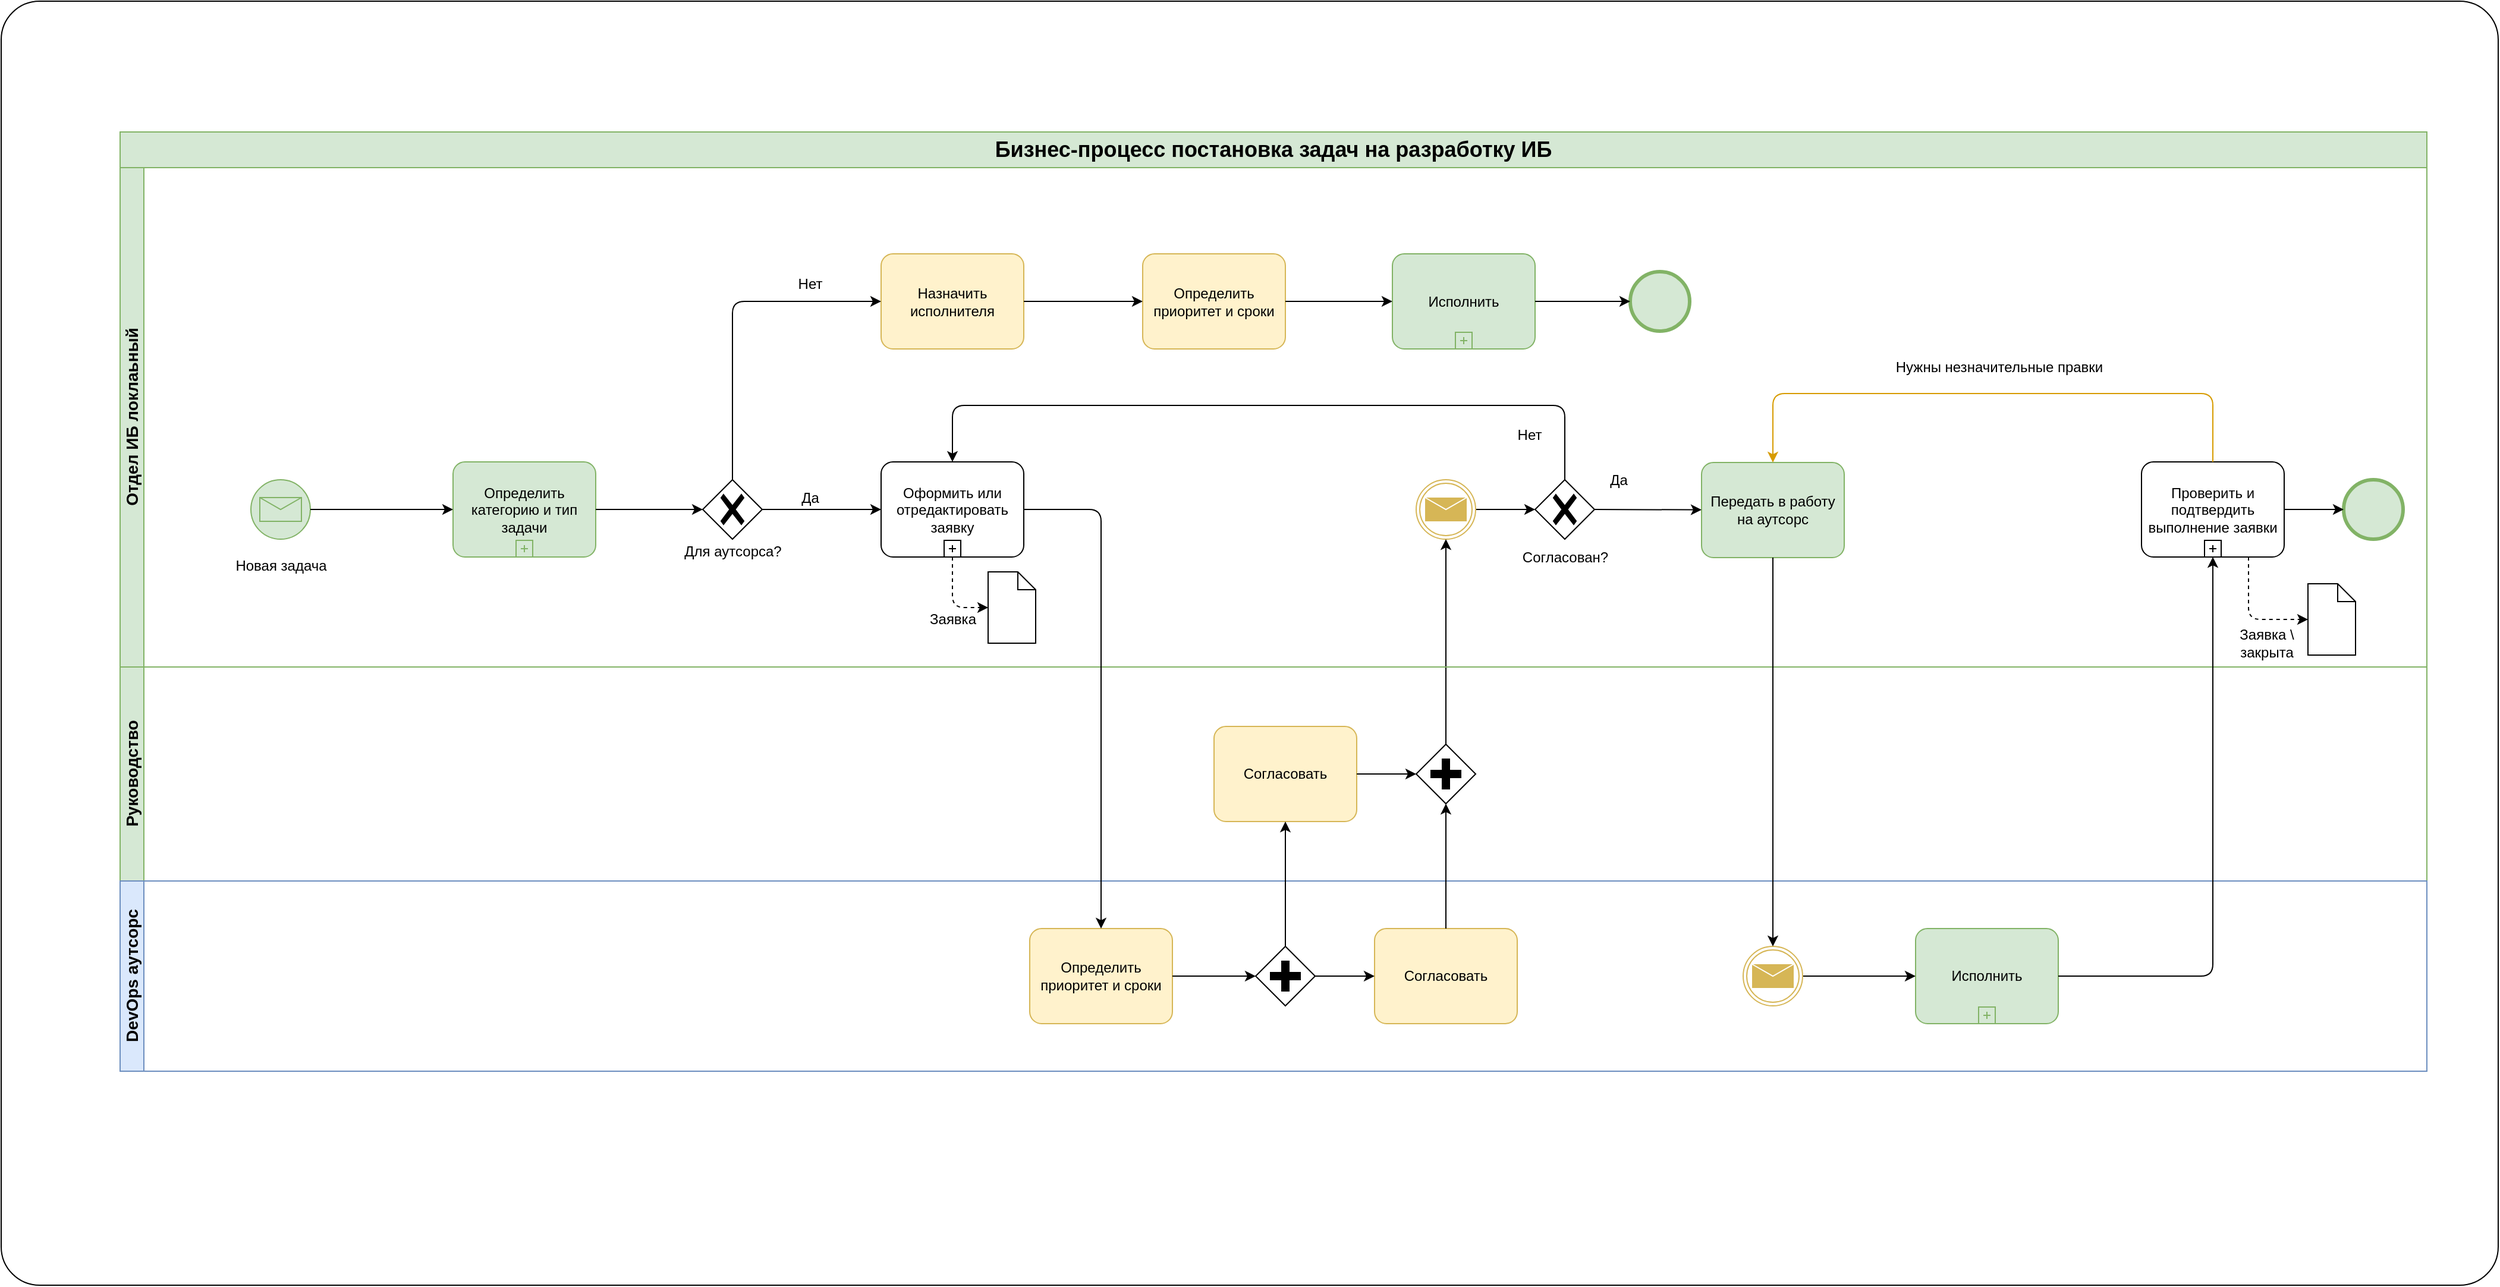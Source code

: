 <mxfile>
    <diagram id="2zi_XIBdXKynh7ebaMAH" name="Страница 1">
        <mxGraphModel dx="2498" dy="2367" grid="1" gridSize="10" guides="1" tooltips="1" connect="1" arrows="1" fold="1" page="1" pageScale="1" pageWidth="827" pageHeight="1169" math="0" shadow="0">
            <root>
                <mxCell id="0"/>
                <mxCell id="1" parent="0"/>
                <mxCell id="37" value="" style="rounded=1;whiteSpace=wrap;html=1;arcSize=3;" parent="1" vertex="1">
                    <mxGeometry x="-110" y="-120" width="2100" height="1080" as="geometry"/>
                </mxCell>
                <mxCell id="18" value="&lt;font style=&quot;font-size: 18px;&quot;&gt;Бизнес-процесс постановка задач на разработку ИБ&lt;/font&gt;" style="swimlane;html=1;childLayout=stackLayout;resizeParent=1;resizeParentMax=0;horizontal=1;startSize=30;horizontalStack=0;whiteSpace=wrap;fillStyle=auto;fillColor=#d5e8d4;strokeColor=#82b366;" parent="1" vertex="1">
                    <mxGeometry x="-10" y="-10" width="1940" height="790" as="geometry">
                        <mxRectangle x="100" y="560" width="60" height="30" as="alternateBounds"/>
                    </mxGeometry>
                </mxCell>
                <mxCell id="19" value="&lt;font style=&quot;font-size: 14px;&quot;&gt;Отдел ИБ локлаьный&lt;/font&gt;" style="swimlane;html=1;startSize=20;horizontal=0;fillColor=#d5e8d4;strokeColor=#82b366;" parent="18" vertex="1">
                    <mxGeometry y="30" width="1940" height="420" as="geometry"/>
                </mxCell>
                <mxCell id="2" value="" style="points=[[0.145,0.145,0],[0.5,0,0],[0.855,0.145,0],[1,0.5,0],[0.855,0.855,0],[0.5,1,0],[0.145,0.855,0],[0,0.5,0]];shape=mxgraph.bpmn.event;html=1;verticalLabelPosition=bottom;labelBackgroundColor=#ffffff;verticalAlign=top;align=center;perimeter=ellipsePerimeter;outlineConnect=0;aspect=fixed;outline=standard;symbol=message;fillColor=#d5e8d4;strokeColor=#82b366;" parent="19" vertex="1">
                    <mxGeometry x="110" y="262.5" width="50" height="50" as="geometry"/>
                </mxCell>
                <mxCell id="3" value="Новая задача" style="text;html=1;align=center;verticalAlign=middle;resizable=0;points=[];autosize=1;strokeColor=none;fillColor=none;" parent="19" vertex="1">
                    <mxGeometry x="85" y="320" width="100" height="30" as="geometry"/>
                </mxCell>
                <mxCell id="6" value="Определить категорию и тип задачи" style="points=[[0.25,0,0],[0.5,0,0],[0.75,0,0],[1,0.25,0],[1,0.5,0],[1,0.75,0],[0.75,1,0],[0.5,1,0],[0.25,1,0],[0,0.75,0],[0,0.5,0],[0,0.25,0]];shape=mxgraph.bpmn.task;whiteSpace=wrap;rectStyle=rounded;size=10;html=1;container=1;expand=0;collapsible=0;taskMarker=abstract;isLoopSub=1;fillColor=#d5e8d4;strokeColor=#82b366;" parent="19" vertex="1">
                    <mxGeometry x="280" y="247.5" width="120" height="80" as="geometry"/>
                </mxCell>
                <mxCell id="5" style="edgeStyle=none;html=1;exitX=1;exitY=0.5;exitDx=0;exitDy=0;exitPerimeter=0;" parent="19" source="2" target="6" edge="1">
                    <mxGeometry relative="1" as="geometry">
                        <mxPoint x="294" y="287.5" as="targetPoint"/>
                    </mxGeometry>
                </mxCell>
                <mxCell id="14" style="edgeStyle=orthogonalEdgeStyle;html=1;exitX=1;exitY=0.5;exitDx=0;exitDy=0;exitPerimeter=0;" parent="19" source="7" target="26" edge="1">
                    <mxGeometry relative="1" as="geometry">
                        <mxPoint x="640" y="287.5" as="targetPoint"/>
                    </mxGeometry>
                </mxCell>
                <mxCell id="7" value="" style="points=[[0.25,0.25,0],[0.5,0,0],[0.75,0.25,0],[1,0.5,0],[0.75,0.75,0],[0.5,1,0],[0.25,0.75,0],[0,0.5,0]];shape=mxgraph.bpmn.gateway2;html=1;verticalLabelPosition=bottom;labelBackgroundColor=#ffffff;verticalAlign=top;align=center;perimeter=rhombusPerimeter;outlineConnect=0;outline=none;symbol=none;gwType=exclusive;" parent="19" vertex="1">
                    <mxGeometry x="490" y="262.5" width="50" height="50" as="geometry"/>
                </mxCell>
                <mxCell id="8" style="edgeStyle=none;html=1;exitX=1;exitY=0.5;exitDx=0;exitDy=0;exitPerimeter=0;entryX=0;entryY=0.5;entryDx=0;entryDy=0;entryPerimeter=0;" parent="19" source="6" target="7" edge="1">
                    <mxGeometry relative="1" as="geometry"/>
                </mxCell>
                <mxCell id="9" value="Для аутсорса?" style="text;html=1;align=center;verticalAlign=middle;resizable=0;points=[];autosize=1;strokeColor=none;fillColor=none;" parent="19" vertex="1">
                    <mxGeometry x="460" y="307.5" width="110" height="30" as="geometry"/>
                </mxCell>
                <mxCell id="11" value="Назначить исполнителя" style="points=[[0.25,0,0],[0.5,0,0],[0.75,0,0],[1,0.25,0],[1,0.5,0],[1,0.75,0],[0.75,1,0],[0.5,1,0],[0.25,1,0],[0,0.75,0],[0,0.5,0],[0,0.25,0]];shape=mxgraph.bpmn.task;whiteSpace=wrap;rectStyle=rounded;size=10;html=1;container=1;expand=0;collapsible=0;taskMarker=abstract;fillColor=#fff2cc;strokeColor=#d6b656;" parent="19" vertex="1">
                    <mxGeometry x="640" y="72.5" width="120" height="80" as="geometry"/>
                </mxCell>
                <mxCell id="13" style="edgeStyle=orthogonalEdgeStyle;html=1;exitX=0.5;exitY=0;exitDx=0;exitDy=0;exitPerimeter=0;entryX=0;entryY=0.5;entryDx=0;entryDy=0;entryPerimeter=0;" parent="19" source="7" target="11" edge="1">
                    <mxGeometry relative="1" as="geometry"/>
                </mxCell>
                <mxCell id="15" value="Да" style="text;html=1;align=center;verticalAlign=middle;resizable=0;points=[];autosize=1;strokeColor=none;fillColor=none;" parent="19" vertex="1">
                    <mxGeometry x="560" y="262.5" width="40" height="30" as="geometry"/>
                </mxCell>
                <mxCell id="16" value="Нет" style="text;html=1;align=center;verticalAlign=middle;resizable=0;points=[];autosize=1;strokeColor=none;fillColor=none;" parent="19" vertex="1">
                    <mxGeometry x="560" y="82.5" width="40" height="30" as="geometry"/>
                </mxCell>
                <mxCell id="26" value="Оформить или отредактировать заявку" style="points=[[0.25,0,0],[0.5,0,0],[0.75,0,0],[1,0.25,0],[1,0.5,0],[1,0.75,0],[0.75,1,0],[0.5,1,0],[0.25,1,0],[0,0.75,0],[0,0.5,0],[0,0.25,0]];shape=mxgraph.bpmn.task;whiteSpace=wrap;rectStyle=rounded;size=10;html=1;container=1;expand=0;collapsible=0;taskMarker=abstract;isLoopSub=1;" parent="19" vertex="1">
                    <mxGeometry x="640" y="247.5" width="120" height="80" as="geometry"/>
                </mxCell>
                <mxCell id="27" value="Передать в работу на аутсорс" style="points=[[0.25,0,0],[0.5,0,0],[0.75,0,0],[1,0.25,0],[1,0.5,0],[1,0.75,0],[0.75,1,0],[0.5,1,0],[0.25,1,0],[0,0.75,0],[0,0.5,0],[0,0.25,0]];shape=mxgraph.bpmn.task;whiteSpace=wrap;rectStyle=rounded;size=10;html=1;container=1;expand=0;collapsible=0;taskMarker=abstract;fillColor=#d5e8d4;strokeColor=#82b366;" parent="19" vertex="1">
                    <mxGeometry x="1330" y="248.0" width="120" height="80" as="geometry"/>
                </mxCell>
                <mxCell id="76" style="edgeStyle=none;html=1;exitX=1;exitY=0.5;exitDx=0;exitDy=0;exitPerimeter=0;" parent="19" source="35" target="27" edge="1">
                    <mxGeometry relative="1" as="geometry"/>
                </mxCell>
                <mxCell id="35" value="" style="points=[[0.25,0.25,0],[0.5,0,0],[0.75,0.25,0],[1,0.5,0],[0.75,0.75,0],[0.5,1,0],[0.25,0.75,0],[0,0.5,0]];shape=mxgraph.bpmn.gateway2;html=1;verticalLabelPosition=bottom;labelBackgroundColor=#ffffff;verticalAlign=top;align=center;perimeter=rhombusPerimeter;outlineConnect=0;outline=none;symbol=none;gwType=exclusive;" parent="19" vertex="1">
                    <mxGeometry x="1190" y="262.5" width="50" height="50" as="geometry"/>
                </mxCell>
                <mxCell id="36" value="Согласован?" style="text;html=1;align=center;verticalAlign=middle;resizable=0;points=[];autosize=1;strokeColor=none;fillColor=none;" parent="19" vertex="1">
                    <mxGeometry x="1165" y="313" width="100" height="30" as="geometry"/>
                </mxCell>
                <mxCell id="38" value="" style="points=[[0.145,0.145,0],[0.5,0,0],[0.855,0.145,0],[1,0.5,0],[0.855,0.855,0],[0.5,1,0],[0.145,0.855,0],[0,0.5,0]];shape=mxgraph.bpmn.event;html=1;verticalLabelPosition=bottom;labelBackgroundColor=#ffffff;verticalAlign=top;align=center;perimeter=ellipsePerimeter;outlineConnect=0;aspect=fixed;outline=end;symbol=terminate2;fillColor=#d5e8d4;strokeColor=#82b366;" parent="19" vertex="1">
                    <mxGeometry x="1270" y="87.5" width="50" height="50" as="geometry"/>
                </mxCell>
                <mxCell id="39" value="Определить приоритет и сроки" style="points=[[0.25,0,0],[0.5,0,0],[0.75,0,0],[1,0.25,0],[1,0.5,0],[1,0.75,0],[0.75,1,0],[0.5,1,0],[0.25,1,0],[0,0.75,0],[0,0.5,0],[0,0.25,0]];shape=mxgraph.bpmn.task;whiteSpace=wrap;rectStyle=rounded;size=10;html=1;container=1;expand=0;collapsible=0;taskMarker=abstract;fillColor=#fff2cc;strokeColor=#d6b656;" parent="19" vertex="1">
                    <mxGeometry x="860" y="72.5" width="120" height="80" as="geometry"/>
                </mxCell>
                <mxCell id="24" style="edgeStyle=orthogonalEdgeStyle;html=1;exitX=1;exitY=0.5;exitDx=0;exitDy=0;exitPerimeter=0;" parent="19" source="11" target="39" edge="1">
                    <mxGeometry relative="1" as="geometry">
                        <mxPoint x="840" y="112.5" as="targetPoint"/>
                    </mxGeometry>
                </mxCell>
                <mxCell id="54" value="Да" style="text;html=1;align=center;verticalAlign=middle;resizable=0;points=[];autosize=1;strokeColor=none;fillColor=none;" parent="19" vertex="1">
                    <mxGeometry x="1240" y="247.5" width="40" height="30" as="geometry"/>
                </mxCell>
                <mxCell id="71" style="edgeStyle=none;html=1;exitX=1;exitY=0.5;exitDx=0;exitDy=0;exitPerimeter=0;" parent="19" source="70" target="35" edge="1">
                    <mxGeometry relative="1" as="geometry"/>
                </mxCell>
                <mxCell id="70" value="" style="points=[[0.145,0.145,0],[0.5,0,0],[0.855,0.145,0],[1,0.5,0],[0.855,0.855,0],[0.5,1,0],[0.145,0.855,0],[0,0.5,0]];shape=mxgraph.bpmn.event;html=1;verticalLabelPosition=bottom;labelBackgroundColor=#ffffff;verticalAlign=top;align=center;perimeter=ellipsePerimeter;outlineConnect=0;aspect=fixed;outline=throwing;symbol=message;fillColor=none;strokeColor=#d6b656;" parent="19" vertex="1">
                    <mxGeometry x="1090" y="262.5" width="50" height="50" as="geometry"/>
                </mxCell>
                <mxCell id="55" value="Нет" style="text;html=1;align=center;verticalAlign=middle;resizable=0;points=[];autosize=1;strokeColor=none;fillColor=none;" parent="19" vertex="1">
                    <mxGeometry x="1165" y="210" width="40" height="30" as="geometry"/>
                </mxCell>
                <mxCell id="72" style="edgeStyle=orthogonalEdgeStyle;html=1;exitX=0.5;exitY=0;exitDx=0;exitDy=0;exitPerimeter=0;entryX=0.5;entryY=0;entryDx=0;entryDy=0;entryPerimeter=0;" parent="19" source="35" target="26" edge="1">
                    <mxGeometry relative="1" as="geometry">
                        <Array as="points">
                            <mxPoint x="1215" y="200"/>
                            <mxPoint x="700" y="200"/>
                        </Array>
                    </mxGeometry>
                </mxCell>
                <mxCell id="73" value="Заявка" style="text;html=1;align=center;verticalAlign=middle;resizable=0;points=[];autosize=1;strokeColor=none;fillColor=none;" parent="19" vertex="1">
                    <mxGeometry x="670" y="365" width="60" height="30" as="geometry"/>
                </mxCell>
                <mxCell id="43" value="Исполнить" style="points=[[0.25,0,0],[0.5,0,0],[0.75,0,0],[1,0.25,0],[1,0.5,0],[1,0.75,0],[0.75,1,0],[0.5,1,0],[0.25,1,0],[0,0.75,0],[0,0.5,0],[0,0.25,0]];shape=mxgraph.bpmn.task;whiteSpace=wrap;rectStyle=rounded;size=10;html=1;container=1;expand=0;collapsible=0;taskMarker=abstract;isLoopSub=1;fillColor=#d5e8d4;strokeColor=#82b366;" parent="19" vertex="1">
                    <mxGeometry x="1070" y="72.5" width="120" height="80" as="geometry"/>
                </mxCell>
                <mxCell id="41" value="" style="edgeStyle=none;html=1;" parent="19" source="39" target="43" edge="1">
                    <mxGeometry relative="1" as="geometry">
                        <mxPoint x="1070" y="100.714" as="targetPoint"/>
                    </mxGeometry>
                </mxCell>
                <mxCell id="44" style="edgeStyle=none;html=1;exitX=1;exitY=0.5;exitDx=0;exitDy=0;exitPerimeter=0;entryX=0;entryY=0.5;entryDx=0;entryDy=0;entryPerimeter=0;" parent="19" source="43" target="38" edge="1">
                    <mxGeometry relative="1" as="geometry"/>
                </mxCell>
                <mxCell id="81" value="" style="points=[[0.145,0.145,0],[0.5,0,0],[0.855,0.145,0],[1,0.5,0],[0.855,0.855,0],[0.5,1,0],[0.145,0.855,0],[0,0.5,0]];shape=mxgraph.bpmn.event;html=1;verticalLabelPosition=bottom;labelBackgroundColor=#ffffff;verticalAlign=top;align=center;perimeter=ellipsePerimeter;outlineConnect=0;aspect=fixed;outline=end;symbol=terminate2;fillColor=#d5e8d4;strokeColor=#82b366;" parent="19" vertex="1">
                    <mxGeometry x="1870" y="262.5" width="50" height="50" as="geometry"/>
                </mxCell>
                <mxCell id="29" value="Проверить и подтвердить выполнение заявки" style="points=[[0.25,0,0],[0.5,0,0],[0.75,0,0],[1,0.25,0],[1,0.5,0],[1,0.75,0],[0.75,1,0],[0.5,1,0],[0.25,1,0],[0,0.75,0],[0,0.5,0],[0,0.25,0]];shape=mxgraph.bpmn.task;whiteSpace=wrap;rectStyle=rounded;size=10;html=1;container=1;expand=0;collapsible=0;taskMarker=abstract;isLoopSub=1;" parent="19" vertex="1">
                    <mxGeometry x="1700" y="247.5" width="120" height="80" as="geometry"/>
                </mxCell>
                <mxCell id="82" style="edgeStyle=none;html=1;exitX=1;exitY=0.5;exitDx=0;exitDy=0;exitPerimeter=0;" parent="19" source="29" target="81" edge="1">
                    <mxGeometry relative="1" as="geometry"/>
                </mxCell>
                <mxCell id="83" style="edgeStyle=orthogonalEdgeStyle;html=1;exitX=0.5;exitY=0;exitDx=0;exitDy=0;exitPerimeter=0;entryX=0.5;entryY=0;entryDx=0;entryDy=0;entryPerimeter=0;fillColor=#ffe6cc;strokeColor=#d79b00;" parent="19" source="29" target="27" edge="1">
                    <mxGeometry relative="1" as="geometry">
                        <Array as="points">
                            <mxPoint x="1760" y="190"/>
                            <mxPoint x="1390" y="190"/>
                        </Array>
                    </mxGeometry>
                </mxCell>
                <mxCell id="84" value="Нужны незначительные правки" style="text;html=1;align=center;verticalAlign=middle;resizable=0;points=[];autosize=1;strokeColor=none;fillColor=none;" parent="19" vertex="1">
                    <mxGeometry x="1480" y="152.5" width="200" height="30" as="geometry"/>
                </mxCell>
                <mxCell id="90" value="Заявка \&lt;div&gt;закрыта&lt;/div&gt;" style="text;html=1;align=center;verticalAlign=middle;resizable=0;points=[];autosize=1;strokeColor=none;fillColor=none;" vertex="1" parent="19">
                    <mxGeometry x="1770" y="380" width="70" height="40" as="geometry"/>
                </mxCell>
                <mxCell id="91" value="" style="shape=mxgraph.bpmn.data;labelPosition=center;verticalLabelPosition=bottom;align=center;verticalAlign=top;size=15;html=1;" vertex="1" parent="19">
                    <mxGeometry x="1840" y="350" width="40" height="60" as="geometry"/>
                </mxCell>
                <mxCell id="92" style="edgeStyle=orthogonalEdgeStyle;html=1;entryX=0;entryY=0.5;entryDx=0;entryDy=0;entryPerimeter=0;dashed=1;exitX=0.75;exitY=1;exitDx=0;exitDy=0;exitPerimeter=0;" edge="1" parent="19" source="29" target="91">
                    <mxGeometry relative="1" as="geometry">
                        <mxPoint x="1829.48" y="329" as="sourcePoint"/>
                        <mxPoint x="1879.48" y="341" as="targetPoint"/>
                    </mxGeometry>
                </mxCell>
                <mxCell id="51" style="edgeStyle=none;html=1;" parent="18" source="68" target="70" edge="1">
                    <mxGeometry relative="1" as="geometry">
                        <mxPoint x="1065" y="505" as="sourcePoint"/>
                        <mxPoint x="1065" y="347.5" as="targetPoint"/>
                    </mxGeometry>
                </mxCell>
                <mxCell id="20" value="&lt;font style=&quot;font-size: 14px;&quot;&gt;Руководство&lt;/font&gt;" style="swimlane;html=1;startSize=20;horizontal=0;fillColor=#d5e8d4;strokeColor=#82b366;" parent="18" vertex="1">
                    <mxGeometry y="450" width="1940" height="180" as="geometry"/>
                </mxCell>
                <mxCell id="45" value="Согласовать" style="points=[[0.25,0,0],[0.5,0,0],[0.75,0,0],[1,0.25,0],[1,0.5,0],[1,0.75,0],[0.75,1,0],[0.5,1,0],[0.25,1,0],[0,0.75,0],[0,0.5,0],[0,0.25,0]];shape=mxgraph.bpmn.task;whiteSpace=wrap;rectStyle=rounded;size=10;html=1;container=1;expand=0;collapsible=0;taskMarker=abstract;fillColor=#fff2cc;strokeColor=#d6b656;" parent="20" vertex="1">
                    <mxGeometry x="920" y="50.0" width="120" height="80" as="geometry"/>
                </mxCell>
                <mxCell id="50" style="edgeStyle=none;html=1;exitX=1;exitY=0.5;exitDx=0;exitDy=0;exitPerimeter=0;" parent="20" source="45" target="68" edge="1">
                    <mxGeometry relative="1" as="geometry">
                        <mxPoint x="1040" y="90" as="targetPoint"/>
                    </mxGeometry>
                </mxCell>
                <mxCell id="68" value="" style="points=[[0.25,0.25,0],[0.5,0,0],[0.75,0.25,0],[1,0.5,0],[0.75,0.75,0],[0.5,1,0],[0.25,0.75,0],[0,0.5,0]];shape=mxgraph.bpmn.gateway2;html=1;verticalLabelPosition=bottom;labelBackgroundColor=#ffffff;verticalAlign=top;align=center;perimeter=rhombusPerimeter;outlineConnect=0;outline=none;symbol=none;gwType=parallel;" parent="20" vertex="1">
                    <mxGeometry x="1090" y="65.0" width="50" height="50" as="geometry"/>
                </mxCell>
                <mxCell id="21" value="&lt;font style=&quot;font-size: 14px;&quot;&gt;DevOps аутсорс&lt;/font&gt;" style="swimlane;html=1;startSize=20;horizontal=0;fillColor=#dae8fc;strokeColor=#6c8ebf;" parent="18" vertex="1">
                    <mxGeometry y="630" width="1940" height="160" as="geometry"/>
                </mxCell>
                <mxCell id="47" value="Определить приоритет и сроки" style="points=[[0.25,0,0],[0.5,0,0],[0.75,0,0],[1,0.25,0],[1,0.5,0],[1,0.75,0],[0.75,1,0],[0.5,1,0],[0.25,1,0],[0,0.75,0],[0,0.5,0],[0,0.25,0]];shape=mxgraph.bpmn.task;whiteSpace=wrap;rectStyle=rounded;size=10;html=1;container=1;expand=0;collapsible=0;taskMarker=abstract;fillColor=#fff2cc;strokeColor=#d6b656;" parent="21" vertex="1">
                    <mxGeometry x="765" y="40.0" width="120" height="80" as="geometry"/>
                </mxCell>
                <mxCell id="74" value="Согласовать" style="points=[[0.25,0,0],[0.5,0,0],[0.75,0,0],[1,0.25,0],[1,0.5,0],[1,0.75,0],[0.75,1,0],[0.5,1,0],[0.25,1,0],[0,0.75,0],[0,0.5,0],[0,0.25,0]];shape=mxgraph.bpmn.task;whiteSpace=wrap;rectStyle=rounded;size=10;html=1;container=1;expand=0;collapsible=0;taskMarker=abstract;fillColor=#fff2cc;strokeColor=#d6b656;" parent="21" vertex="1">
                    <mxGeometry x="1055" y="40.0" width="120" height="80" as="geometry"/>
                </mxCell>
                <mxCell id="28" value="Исполнить" style="points=[[0.25,0,0],[0.5,0,0],[0.75,0,0],[1,0.25,0],[1,0.5,0],[1,0.75,0],[0.75,1,0],[0.5,1,0],[0.25,1,0],[0,0.75,0],[0,0.5,0],[0,0.25,0]];shape=mxgraph.bpmn.task;whiteSpace=wrap;rectStyle=rounded;size=10;html=1;container=1;expand=0;collapsible=0;taskMarker=abstract;isLoopSub=1;fillColor=#d5e8d4;strokeColor=#82b366;" parent="21" vertex="1">
                    <mxGeometry x="1510" y="40.0" width="120" height="80" as="geometry"/>
                </mxCell>
                <mxCell id="78" style="edgeStyle=none;html=1;exitX=1;exitY=0.5;exitDx=0;exitDy=0;exitPerimeter=0;" parent="21" source="34" target="28" edge="1">
                    <mxGeometry relative="1" as="geometry"/>
                </mxCell>
                <mxCell id="34" value="" style="points=[[0.145,0.145,0],[0.5,0,0],[0.855,0.145,0],[1,0.5,0],[0.855,0.855,0],[0.5,1,0],[0.145,0.855,0],[0,0.5,0]];shape=mxgraph.bpmn.event;html=1;verticalLabelPosition=bottom;labelBackgroundColor=#ffffff;verticalAlign=top;align=center;perimeter=ellipsePerimeter;outlineConnect=0;aspect=fixed;outline=throwing;symbol=message;fillColor=none;strokeColor=#d6b656;" parent="21" vertex="1">
                    <mxGeometry x="1365" y="55" width="50" height="50" as="geometry"/>
                </mxCell>
                <mxCell id="85" value="" style="points=[[0.25,0.25,0],[0.5,0,0],[0.75,0.25,0],[1,0.5,0],[0.75,0.75,0],[0.5,1,0],[0.25,0.75,0],[0,0.5,0]];shape=mxgraph.bpmn.gateway2;html=1;verticalLabelPosition=bottom;labelBackgroundColor=#ffffff;verticalAlign=top;align=center;perimeter=rhombusPerimeter;outlineConnect=0;outline=none;symbol=none;gwType=parallel;" vertex="1" parent="21">
                    <mxGeometry x="955" y="55.0" width="50" height="50" as="geometry"/>
                </mxCell>
                <mxCell id="86" style="edgeStyle=none;html=1;exitX=1;exitY=0.5;exitDx=0;exitDy=0;exitPerimeter=0;entryX=0;entryY=0.5;entryDx=0;entryDy=0;entryPerimeter=0;" edge="1" parent="21" source="47" target="85">
                    <mxGeometry relative="1" as="geometry"/>
                </mxCell>
                <mxCell id="87" style="edgeStyle=none;html=1;exitX=1;exitY=0.5;exitDx=0;exitDy=0;exitPerimeter=0;" edge="1" parent="21" source="85" target="74">
                    <mxGeometry relative="1" as="geometry"/>
                </mxCell>
                <mxCell id="63" style="edgeStyle=orthogonalEdgeStyle;html=1;" parent="18" source="74" target="68" edge="1">
                    <mxGeometry relative="1" as="geometry">
                        <mxPoint x="1065" y="555" as="targetPoint"/>
                    </mxGeometry>
                </mxCell>
                <mxCell id="77" style="edgeStyle=none;html=1;exitX=0.5;exitY=1;exitDx=0;exitDy=0;exitPerimeter=0;" parent="18" source="27" target="34" edge="1">
                    <mxGeometry relative="1" as="geometry"/>
                </mxCell>
                <mxCell id="80" style="edgeStyle=orthogonalEdgeStyle;html=1;exitX=1;exitY=0.5;exitDx=0;exitDy=0;exitPerimeter=0;entryX=0.5;entryY=1;entryDx=0;entryDy=0;entryPerimeter=0;" parent="18" source="28" target="29" edge="1">
                    <mxGeometry relative="1" as="geometry"/>
                </mxCell>
                <mxCell id="88" style="edgeStyle=none;html=1;exitX=0.5;exitY=0;exitDx=0;exitDy=0;exitPerimeter=0;" edge="1" parent="18" source="85" target="45">
                    <mxGeometry relative="1" as="geometry"/>
                </mxCell>
                <mxCell id="89" style="edgeStyle=orthogonalEdgeStyle;html=1;exitX=1;exitY=0.5;exitDx=0;exitDy=0;exitPerimeter=0;entryX=0.5;entryY=0;entryDx=0;entryDy=0;entryPerimeter=0;" edge="1" parent="18" source="26" target="47">
                    <mxGeometry relative="1" as="geometry"/>
                </mxCell>
                <mxCell id="31" value="" style="shape=mxgraph.bpmn.data;labelPosition=center;verticalLabelPosition=bottom;align=center;verticalAlign=top;size=15;html=1;" parent="1" vertex="1">
                    <mxGeometry x="720" y="360" width="40" height="60" as="geometry"/>
                </mxCell>
                <mxCell id="32" style="edgeStyle=orthogonalEdgeStyle;html=1;entryX=0;entryY=0.5;entryDx=0;entryDy=0;entryPerimeter=0;dashed=1;" parent="1" source="26" target="31" edge="1">
                    <mxGeometry relative="1" as="geometry">
                        <Array as="points">
                            <mxPoint x="690" y="390"/>
                        </Array>
                    </mxGeometry>
                </mxCell>
            </root>
        </mxGraphModel>
    </diagram>
</mxfile>